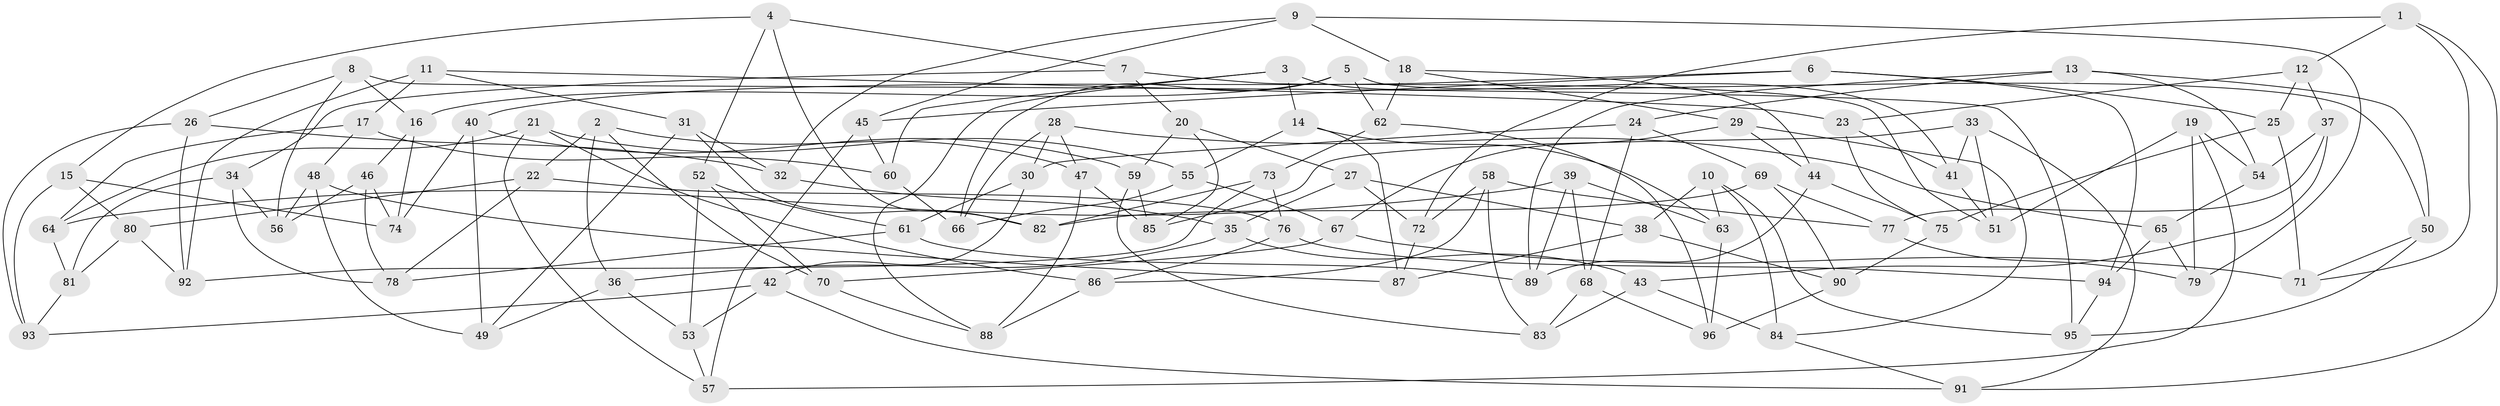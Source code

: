 // Generated by graph-tools (version 1.1) at 2025/11/02/27/25 16:11:43]
// undirected, 96 vertices, 192 edges
graph export_dot {
graph [start="1"]
  node [color=gray90,style=filled];
  1;
  2;
  3;
  4;
  5;
  6;
  7;
  8;
  9;
  10;
  11;
  12;
  13;
  14;
  15;
  16;
  17;
  18;
  19;
  20;
  21;
  22;
  23;
  24;
  25;
  26;
  27;
  28;
  29;
  30;
  31;
  32;
  33;
  34;
  35;
  36;
  37;
  38;
  39;
  40;
  41;
  42;
  43;
  44;
  45;
  46;
  47;
  48;
  49;
  50;
  51;
  52;
  53;
  54;
  55;
  56;
  57;
  58;
  59;
  60;
  61;
  62;
  63;
  64;
  65;
  66;
  67;
  68;
  69;
  70;
  71;
  72;
  73;
  74;
  75;
  76;
  77;
  78;
  79;
  80;
  81;
  82;
  83;
  84;
  85;
  86;
  87;
  88;
  89;
  90;
  91;
  92;
  93;
  94;
  95;
  96;
  1 -- 12;
  1 -- 72;
  1 -- 91;
  1 -- 71;
  2 -- 36;
  2 -- 47;
  2 -- 70;
  2 -- 22;
  3 -- 88;
  3 -- 60;
  3 -- 41;
  3 -- 14;
  4 -- 82;
  4 -- 52;
  4 -- 7;
  4 -- 15;
  5 -- 62;
  5 -- 16;
  5 -- 66;
  5 -- 50;
  6 -- 94;
  6 -- 40;
  6 -- 25;
  6 -- 45;
  7 -- 34;
  7 -- 20;
  7 -- 51;
  8 -- 16;
  8 -- 26;
  8 -- 95;
  8 -- 56;
  9 -- 18;
  9 -- 45;
  9 -- 79;
  9 -- 32;
  10 -- 63;
  10 -- 38;
  10 -- 84;
  10 -- 95;
  11 -- 92;
  11 -- 23;
  11 -- 17;
  11 -- 31;
  12 -- 23;
  12 -- 25;
  12 -- 37;
  13 -- 24;
  13 -- 89;
  13 -- 54;
  13 -- 50;
  14 -- 87;
  14 -- 63;
  14 -- 55;
  15 -- 93;
  15 -- 80;
  15 -- 74;
  16 -- 46;
  16 -- 74;
  17 -- 64;
  17 -- 48;
  17 -- 60;
  18 -- 29;
  18 -- 44;
  18 -- 62;
  19 -- 51;
  19 -- 57;
  19 -- 79;
  19 -- 54;
  20 -- 85;
  20 -- 27;
  20 -- 59;
  21 -- 55;
  21 -- 86;
  21 -- 64;
  21 -- 57;
  22 -- 76;
  22 -- 78;
  22 -- 80;
  23 -- 75;
  23 -- 41;
  24 -- 69;
  24 -- 30;
  24 -- 68;
  25 -- 71;
  25 -- 75;
  26 -- 92;
  26 -- 32;
  26 -- 93;
  27 -- 38;
  27 -- 72;
  27 -- 35;
  28 -- 65;
  28 -- 66;
  28 -- 30;
  28 -- 47;
  29 -- 84;
  29 -- 44;
  29 -- 67;
  30 -- 42;
  30 -- 61;
  31 -- 82;
  31 -- 32;
  31 -- 49;
  32 -- 35;
  33 -- 91;
  33 -- 51;
  33 -- 41;
  33 -- 85;
  34 -- 56;
  34 -- 81;
  34 -- 78;
  35 -- 43;
  35 -- 36;
  36 -- 53;
  36 -- 49;
  37 -- 77;
  37 -- 43;
  37 -- 54;
  38 -- 90;
  38 -- 87;
  39 -- 68;
  39 -- 63;
  39 -- 89;
  39 -- 64;
  40 -- 74;
  40 -- 49;
  40 -- 59;
  41 -- 51;
  42 -- 91;
  42 -- 53;
  42 -- 93;
  43 -- 83;
  43 -- 84;
  44 -- 75;
  44 -- 89;
  45 -- 60;
  45 -- 57;
  46 -- 56;
  46 -- 74;
  46 -- 78;
  47 -- 88;
  47 -- 85;
  48 -- 56;
  48 -- 49;
  48 -- 87;
  50 -- 95;
  50 -- 71;
  52 -- 70;
  52 -- 61;
  52 -- 53;
  53 -- 57;
  54 -- 65;
  55 -- 66;
  55 -- 67;
  58 -- 72;
  58 -- 86;
  58 -- 83;
  58 -- 77;
  59 -- 83;
  59 -- 85;
  60 -- 66;
  61 -- 78;
  61 -- 89;
  62 -- 73;
  62 -- 96;
  63 -- 96;
  64 -- 81;
  65 -- 94;
  65 -- 79;
  67 -- 70;
  67 -- 71;
  68 -- 96;
  68 -- 83;
  69 -- 90;
  69 -- 82;
  69 -- 77;
  70 -- 88;
  72 -- 87;
  73 -- 92;
  73 -- 76;
  73 -- 82;
  75 -- 90;
  76 -- 94;
  76 -- 86;
  77 -- 79;
  80 -- 81;
  80 -- 92;
  81 -- 93;
  84 -- 91;
  86 -- 88;
  90 -- 96;
  94 -- 95;
}
